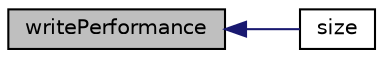 digraph "writePerformance"
{
  bgcolor="transparent";
  edge [fontname="Helvetica",fontsize="10",labelfontname="Helvetica",labelfontsize="10"];
  node [fontname="Helvetica",fontsize="10",shape=record];
  rankdir="LR";
  Node176 [label="writePerformance",height=0.2,width=0.4,color="black", fillcolor="grey75", style="filled", fontcolor="black"];
  Node176 -> Node177 [dir="back",color="midnightblue",fontsize="10",style="solid",fontname="Helvetica"];
  Node177 [label="size",height=0.2,width=0.4,color="black",URL="$a31129.html#a4091c359a88383b59a97d062c303c374",tooltip="Return the size of the binary tree. "];
}
